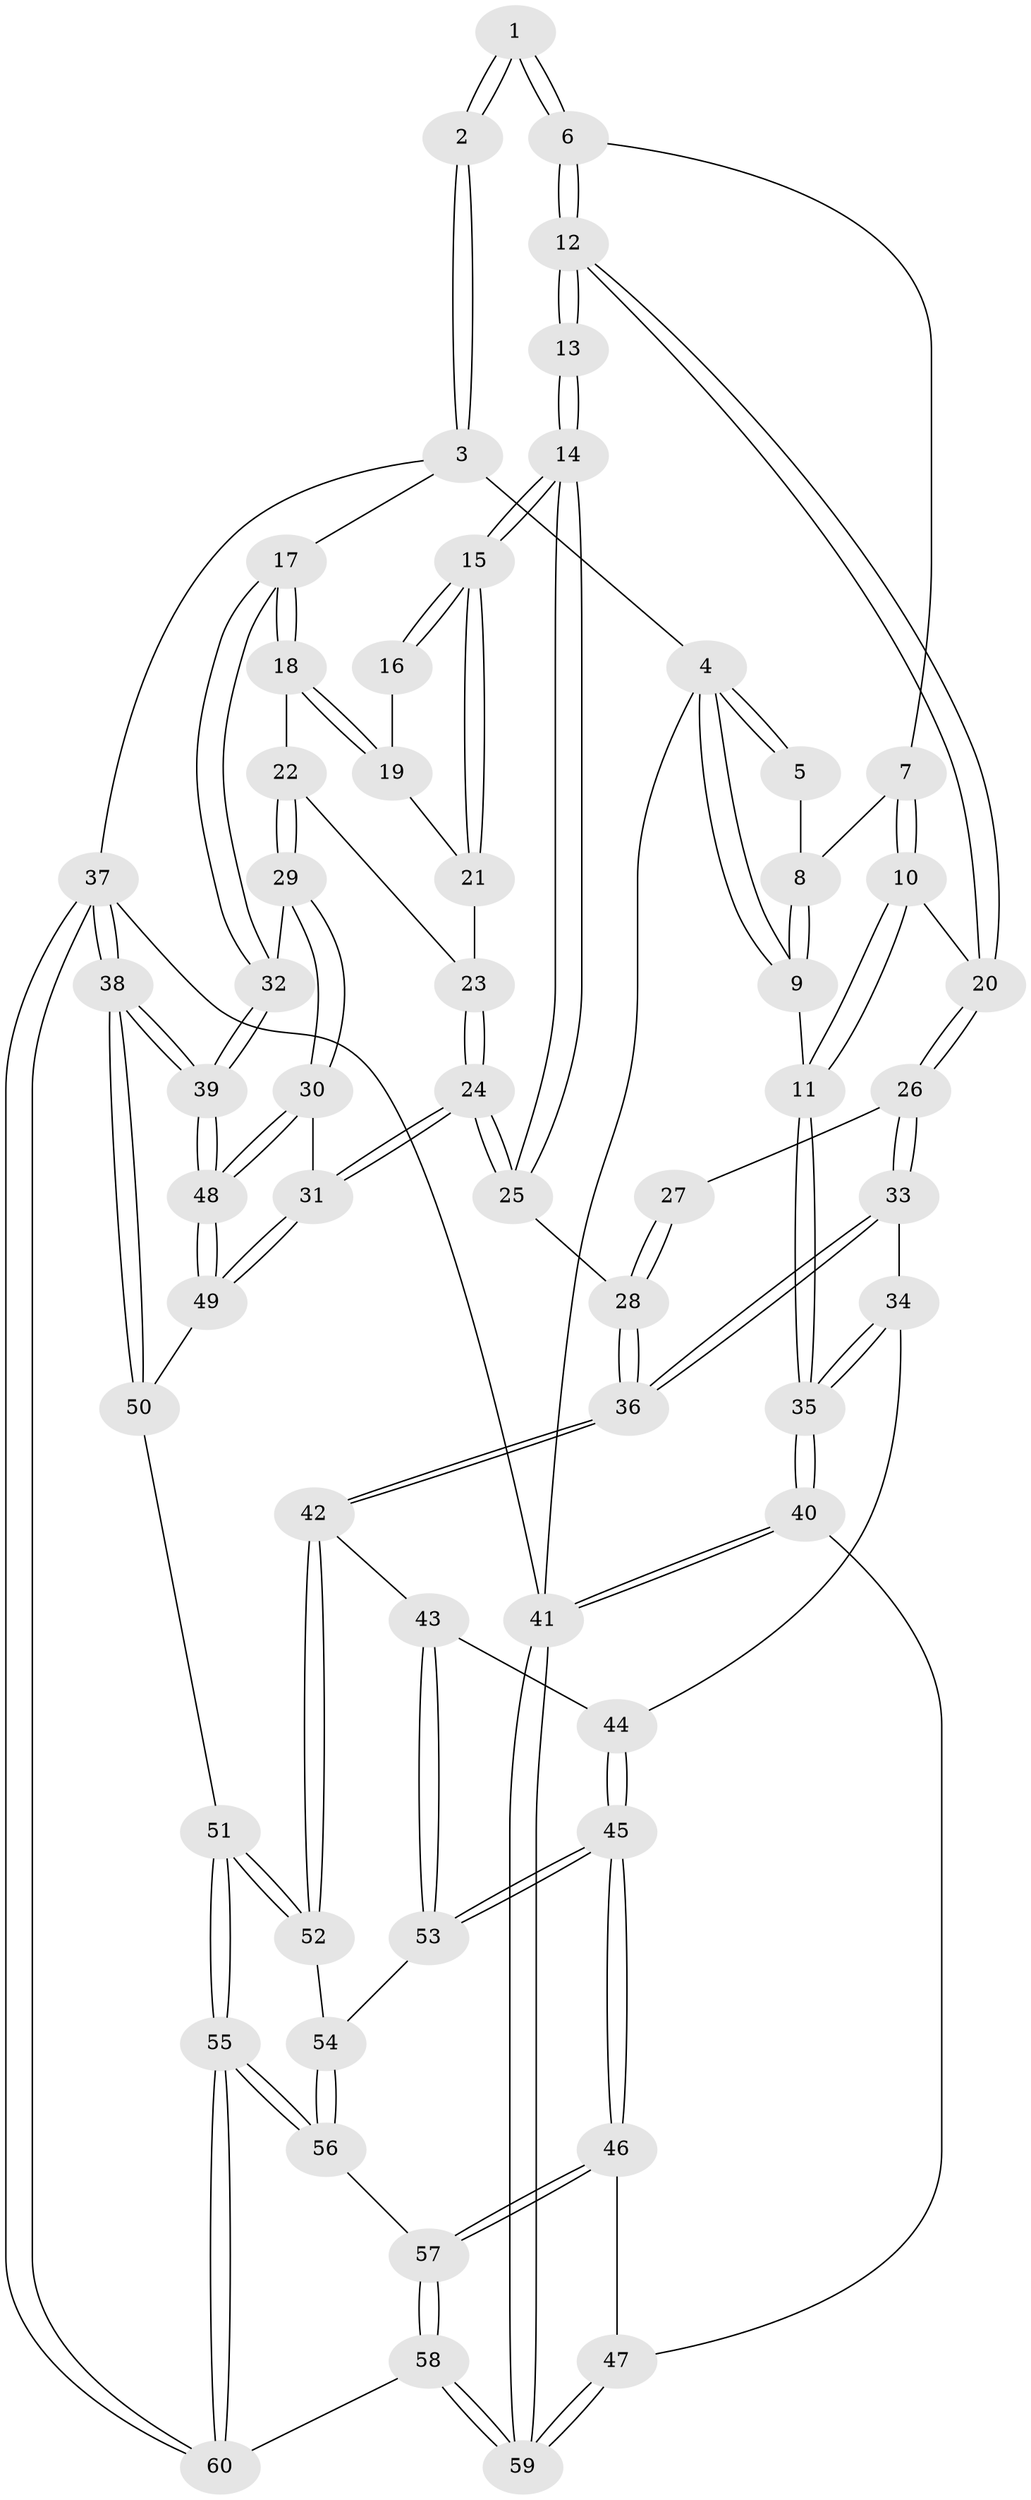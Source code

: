 // Generated by graph-tools (version 1.1) at 2025/00/03/09/25 05:00:38]
// undirected, 60 vertices, 147 edges
graph export_dot {
graph [start="1"]
  node [color=gray90,style=filled];
  1 [pos="+0.4075008592061847+0"];
  2 [pos="+0.9610897326756358+0"];
  3 [pos="+1+0"];
  4 [pos="+0+0"];
  5 [pos="+0.30964464117637386+0"];
  6 [pos="+0.3804781155085145+0.08459474884132712"];
  7 [pos="+0.18161393579098029+0.16929002612122848"];
  8 [pos="+0.04938727737591973+0.12108268851438891"];
  9 [pos="+0+0.1901861394636647"];
  10 [pos="+0.1498022701989774+0.3081094660801449"];
  11 [pos="+0+0.3163001879472903"];
  12 [pos="+0.40097578559109603+0.15861847756146463"];
  13 [pos="+0.585936012839711+0.30852853623989535"];
  14 [pos="+0.6001217838177225+0.3145982851430699"];
  15 [pos="+0.6292760793443153+0.2961328216873296"];
  16 [pos="+0.8863001953210751+0"];
  17 [pos="+1+0.3116173778347706"];
  18 [pos="+0.9582672461513941+0.3734418546716782"];
  19 [pos="+0.8574736967358998+0.23868421354112315"];
  20 [pos="+0.272474545522928+0.39756056956746305"];
  21 [pos="+0.8218683820076429+0.3510257344076265"];
  22 [pos="+0.903101319884627+0.3970352126403058"];
  23 [pos="+0.8253118401761562+0.3571279098937742"];
  24 [pos="+0.6936429116309865+0.5803847716366387"];
  25 [pos="+0.6331502761416563+0.5579822525186063"];
  26 [pos="+0.2738161129138066+0.40645981585774105"];
  27 [pos="+0.4208655296050473+0.40847153969591243"];
  28 [pos="+0.5513659840649708+0.5934410453295739"];
  29 [pos="+0.8681361411090186+0.5691791605353188"];
  30 [pos="+0.8161302351662323+0.6183526944962298"];
  31 [pos="+0.7558041575478032+0.620950475991128"];
  32 [pos="+1+0.47033348477112225"];
  33 [pos="+0.2714484984706045+0.4178073998927989"];
  34 [pos="+0.1422357917351045+0.5551173437937618"];
  35 [pos="+0+0.5739219957683419"];
  36 [pos="+0.4721255093961185+0.6446813009554294"];
  37 [pos="+1+1"];
  38 [pos="+1+1"];
  39 [pos="+1+0.9703932565366074"];
  40 [pos="+0+0.7052686455403381"];
  41 [pos="+0+1"];
  42 [pos="+0.46840273698684676+0.6509842300595936"];
  43 [pos="+0.41140939597425785+0.674374001758703"];
  44 [pos="+0.17393136272225743+0.5934395331698413"];
  45 [pos="+0.22978666741050965+0.8479268854882981"];
  46 [pos="+0.22288403103064053+0.857775095704592"];
  47 [pos="+0.11951398032689242+0.8554047035926446"];
  48 [pos="+1+0.8873009260194266"];
  49 [pos="+0.7211124462574984+0.8418800860499142"];
  50 [pos="+0.7045715439255187+0.8658897172062555"];
  51 [pos="+0.6443009247313426+0.910490707524654"];
  52 [pos="+0.5036744155491241+0.7744472211279512"];
  53 [pos="+0.2511768517452521+0.8348244291449315"];
  54 [pos="+0.4413069164326764+0.866331871858377"];
  55 [pos="+0.5946342335430657+1"];
  56 [pos="+0.4450501834045+0.9344336489991912"];
  57 [pos="+0.2655737443904172+0.9655307412984476"];
  58 [pos="+0.2735039041005635+1"];
  59 [pos="+0+1"];
  60 [pos="+0.6001888605907587+1"];
  1 -- 2;
  1 -- 2;
  1 -- 6;
  1 -- 6;
  2 -- 3;
  2 -- 3;
  3 -- 4;
  3 -- 17;
  3 -- 37;
  4 -- 5;
  4 -- 5;
  4 -- 9;
  4 -- 9;
  4 -- 41;
  5 -- 8;
  6 -- 7;
  6 -- 12;
  6 -- 12;
  7 -- 8;
  7 -- 10;
  7 -- 10;
  8 -- 9;
  8 -- 9;
  9 -- 11;
  10 -- 11;
  10 -- 11;
  10 -- 20;
  11 -- 35;
  11 -- 35;
  12 -- 13;
  12 -- 13;
  12 -- 20;
  12 -- 20;
  13 -- 14;
  13 -- 14;
  14 -- 15;
  14 -- 15;
  14 -- 25;
  14 -- 25;
  15 -- 16;
  15 -- 16;
  15 -- 21;
  15 -- 21;
  16 -- 19;
  17 -- 18;
  17 -- 18;
  17 -- 32;
  17 -- 32;
  18 -- 19;
  18 -- 19;
  18 -- 22;
  19 -- 21;
  20 -- 26;
  20 -- 26;
  21 -- 23;
  22 -- 23;
  22 -- 29;
  22 -- 29;
  23 -- 24;
  23 -- 24;
  24 -- 25;
  24 -- 25;
  24 -- 31;
  24 -- 31;
  25 -- 28;
  26 -- 27;
  26 -- 33;
  26 -- 33;
  27 -- 28;
  27 -- 28;
  28 -- 36;
  28 -- 36;
  29 -- 30;
  29 -- 30;
  29 -- 32;
  30 -- 31;
  30 -- 48;
  30 -- 48;
  31 -- 49;
  31 -- 49;
  32 -- 39;
  32 -- 39;
  33 -- 34;
  33 -- 36;
  33 -- 36;
  34 -- 35;
  34 -- 35;
  34 -- 44;
  35 -- 40;
  35 -- 40;
  36 -- 42;
  36 -- 42;
  37 -- 38;
  37 -- 38;
  37 -- 60;
  37 -- 60;
  37 -- 41;
  38 -- 39;
  38 -- 39;
  38 -- 50;
  38 -- 50;
  39 -- 48;
  39 -- 48;
  40 -- 41;
  40 -- 41;
  40 -- 47;
  41 -- 59;
  41 -- 59;
  42 -- 43;
  42 -- 52;
  42 -- 52;
  43 -- 44;
  43 -- 53;
  43 -- 53;
  44 -- 45;
  44 -- 45;
  45 -- 46;
  45 -- 46;
  45 -- 53;
  45 -- 53;
  46 -- 47;
  46 -- 57;
  46 -- 57;
  47 -- 59;
  47 -- 59;
  48 -- 49;
  48 -- 49;
  49 -- 50;
  50 -- 51;
  51 -- 52;
  51 -- 52;
  51 -- 55;
  51 -- 55;
  52 -- 54;
  53 -- 54;
  54 -- 56;
  54 -- 56;
  55 -- 56;
  55 -- 56;
  55 -- 60;
  55 -- 60;
  56 -- 57;
  57 -- 58;
  57 -- 58;
  58 -- 59;
  58 -- 59;
  58 -- 60;
}
